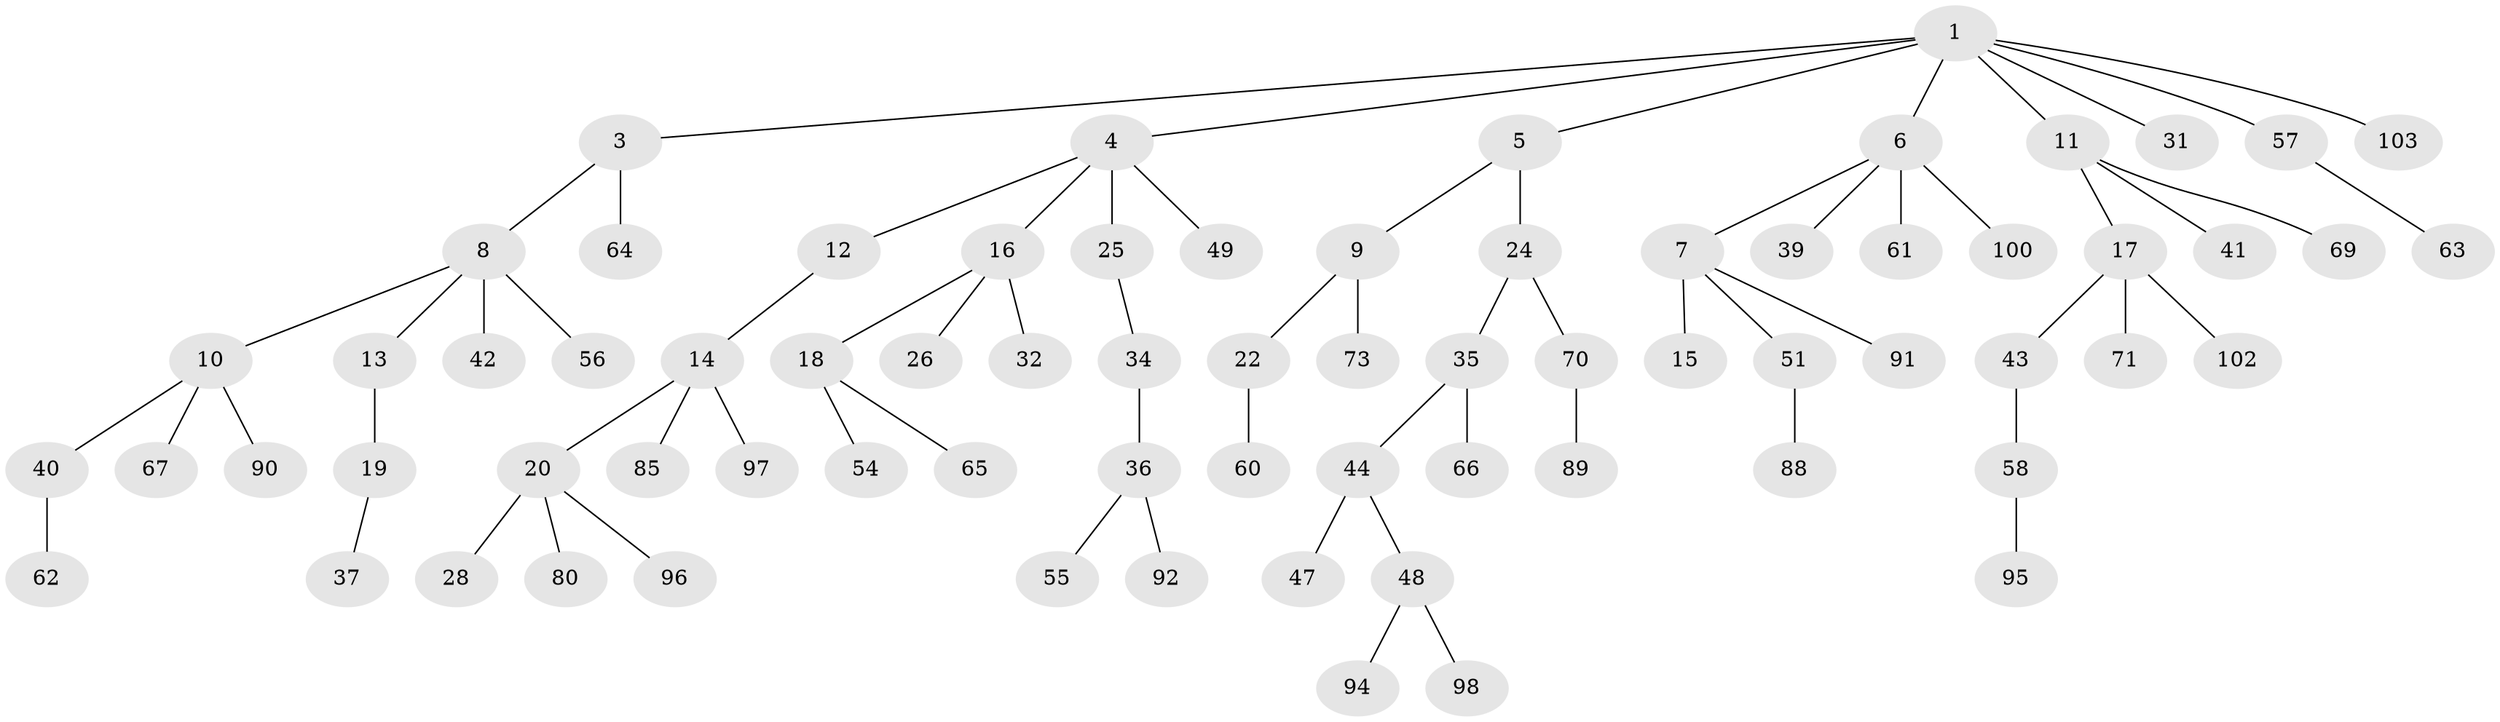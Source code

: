 // original degree distribution, {4: 0.07692307692307693, 6: 0.019230769230769232, 3: 0.08653846153846154, 5: 0.04807692307692308, 2: 0.28846153846153844, 1: 0.4807692307692308}
// Generated by graph-tools (version 1.1) at 2025/19/03/04/25 18:19:06]
// undirected, 72 vertices, 71 edges
graph export_dot {
graph [start="1"]
  node [color=gray90,style=filled];
  1 [super="+2"];
  3;
  4;
  5 [super="+50"];
  6 [super="+23"];
  7 [super="+86+68"];
  8 [super="+33+21"];
  9 [super="+30"];
  10 [super="+83"];
  11;
  12;
  13 [super="+81"];
  14 [super="+84"];
  15;
  16;
  17;
  18 [super="+46"];
  19;
  20;
  22 [super="+45"];
  24 [super="+59+74"];
  25;
  26;
  28;
  31;
  32;
  34;
  35 [super="+104+38"];
  36;
  37 [super="+101"];
  39;
  40 [super="+53"];
  41;
  42;
  43;
  44 [super="+72+75"];
  47 [super="+52"];
  48;
  49;
  51 [super="+87"];
  54;
  55;
  56 [super="+78"];
  57;
  58 [super="+93"];
  60;
  61;
  62;
  63;
  64;
  65;
  66;
  67 [super="+77"];
  69 [super="+76"];
  70;
  71 [super="+79"];
  73;
  80;
  85 [super="+99"];
  88;
  89;
  90;
  91;
  92;
  94;
  95;
  96;
  97;
  98;
  100;
  102;
  103;
  1 -- 4;
  1 -- 5;
  1 -- 57;
  1 -- 3;
  1 -- 6;
  1 -- 103;
  1 -- 11;
  1 -- 31;
  3 -- 8;
  3 -- 64;
  4 -- 12;
  4 -- 16;
  4 -- 25;
  4 -- 49;
  5 -- 9;
  5 -- 24;
  6 -- 7;
  6 -- 39;
  6 -- 100;
  6 -- 61;
  7 -- 15;
  7 -- 51;
  7 -- 91;
  8 -- 10;
  8 -- 13;
  8 -- 42;
  8 -- 56;
  9 -- 22;
  9 -- 73;
  10 -- 40;
  10 -- 67;
  10 -- 90;
  11 -- 17;
  11 -- 41;
  11 -- 69;
  12 -- 14;
  13 -- 19;
  14 -- 20;
  14 -- 97;
  14 -- 85;
  16 -- 18;
  16 -- 26;
  16 -- 32;
  17 -- 43;
  17 -- 71;
  17 -- 102;
  18 -- 65;
  18 -- 54;
  19 -- 37;
  20 -- 28;
  20 -- 80;
  20 -- 96;
  22 -- 60;
  24 -- 35;
  24 -- 70;
  25 -- 34;
  34 -- 36;
  35 -- 66;
  35 -- 44;
  36 -- 55;
  36 -- 92;
  40 -- 62;
  43 -- 58;
  44 -- 47;
  44 -- 48;
  48 -- 94;
  48 -- 98;
  51 -- 88;
  57 -- 63;
  58 -- 95;
  70 -- 89;
}
